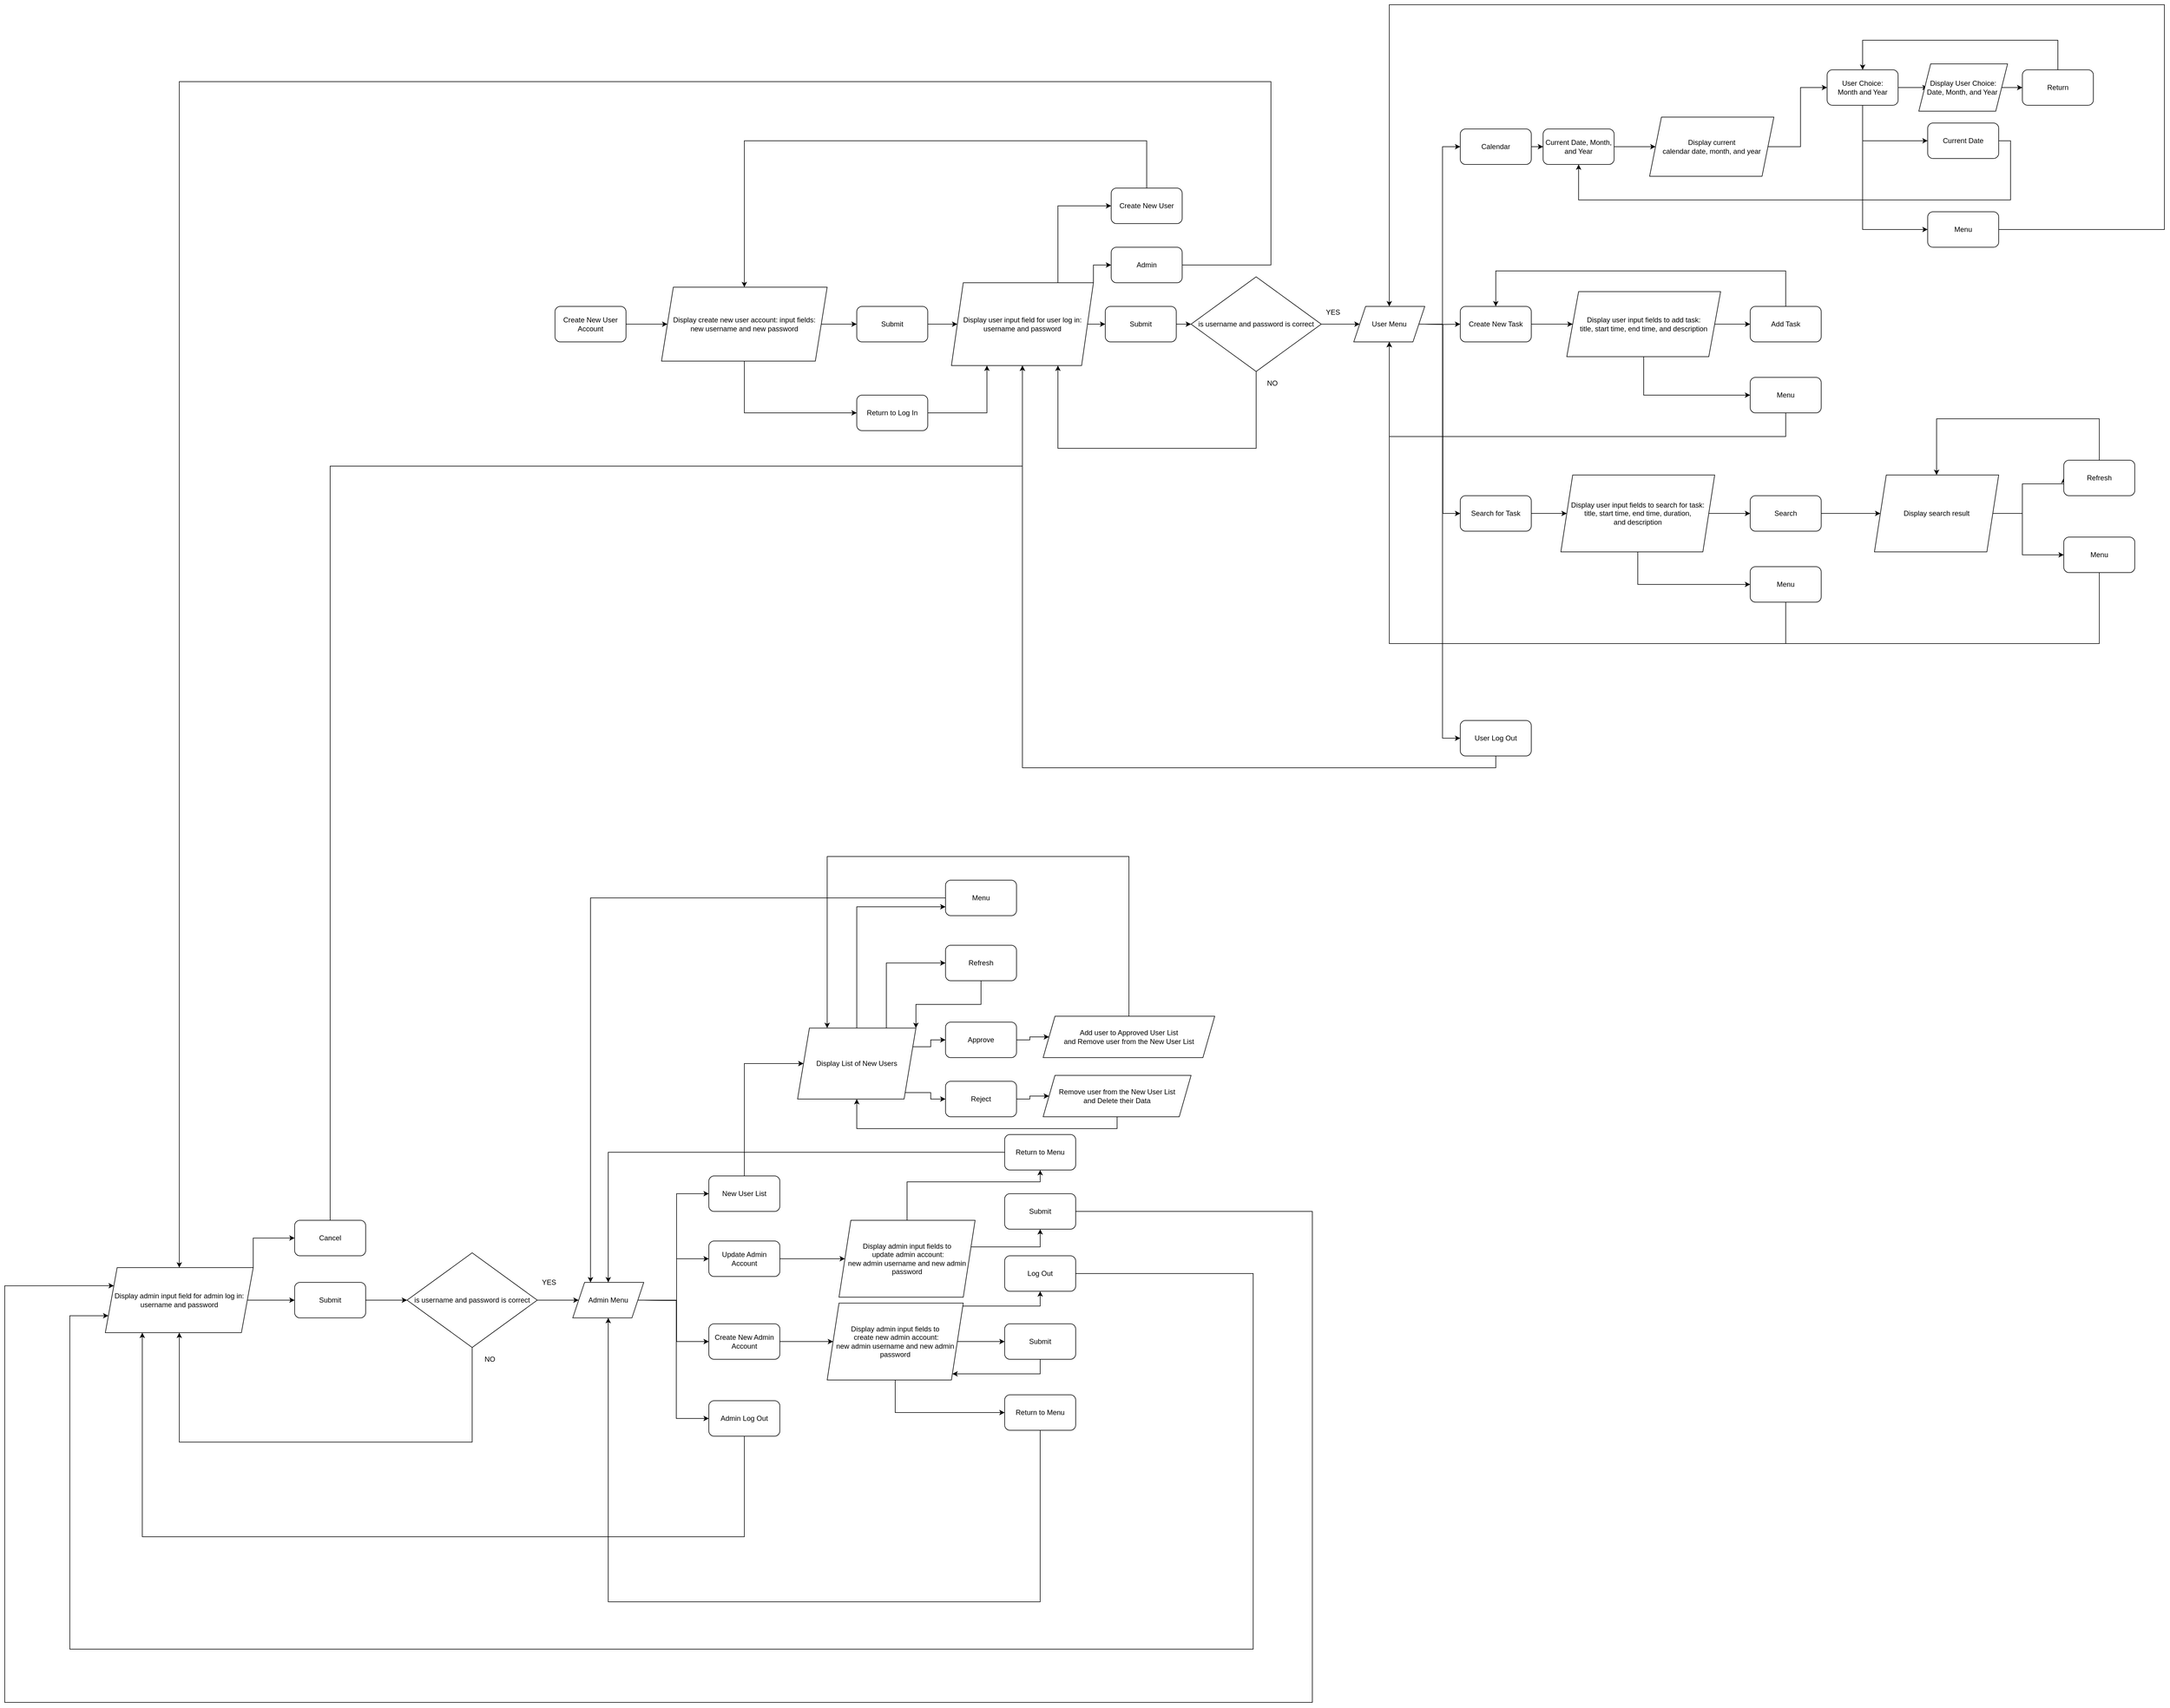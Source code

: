 <mxfile version="13.6.2" type="device"><diagram id="QsQGHVr_7G70lOO7QPI4" name="Page-1"><mxGraphModel dx="4388" dy="2568" grid="1" gridSize="10" guides="1" tooltips="1" connect="1" arrows="1" fold="1" page="1" pageScale="1" pageWidth="850" pageHeight="1100" background="none" math="0" shadow="0"><root><mxCell id="0"/><mxCell id="1" parent="0"/><mxCell id="wiICCPQjhNL4BqlgVZfj-79" style="edgeStyle=orthogonalEdgeStyle;rounded=0;orthogonalLoop=1;jettySize=auto;html=1;exitX=1;exitY=0.5;exitDx=0;exitDy=0;entryX=0;entryY=0.5;entryDx=0;entryDy=0;" parent="1" source="wiICCPQjhNL4BqlgVZfj-1" target="wiICCPQjhNL4BqlgVZfj-78" edge="1"><mxGeometry relative="1" as="geometry"/></mxCell><mxCell id="wiICCPQjhNL4BqlgVZfj-1" value="Create New User Account" style="rounded=1;whiteSpace=wrap;html=1;" parent="1" vertex="1"><mxGeometry x="1220" y="1320" width="120" height="60" as="geometry"/></mxCell><mxCell id="wiICCPQjhNL4BqlgVZfj-155" style="edgeStyle=orthogonalEdgeStyle;rounded=0;orthogonalLoop=1;jettySize=auto;html=1;exitX=0.5;exitY=0;exitDx=0;exitDy=0;entryX=0;entryY=0.5;entryDx=0;entryDy=0;" parent="1" source="wiICCPQjhNL4BqlgVZfj-4" target="wiICCPQjhNL4BqlgVZfj-154" edge="1"><mxGeometry relative="1" as="geometry"><Array as="points"><mxPoint x="1540" y="2600"/></Array></mxGeometry></mxCell><mxCell id="wiICCPQjhNL4BqlgVZfj-4" value="New User List" style="rounded=1;whiteSpace=wrap;html=1;" parent="1" vertex="1"><mxGeometry x="1480" y="2790" width="120" height="60" as="geometry"/></mxCell><mxCell id="wiICCPQjhNL4BqlgVZfj-26" style="edgeStyle=orthogonalEdgeStyle;rounded=0;orthogonalLoop=1;jettySize=auto;html=1;exitX=1;exitY=0.5;exitDx=0;exitDy=0;entryX=0;entryY=0.5;entryDx=0;entryDy=0;" parent="1" target="wiICCPQjhNL4BqlgVZfj-11" edge="1"><mxGeometry relative="1" as="geometry"><Array as="points"><mxPoint x="2720" y="1350"/><mxPoint x="2720" y="1050"/></Array><mxPoint x="2690" y="1350" as="sourcePoint"/></mxGeometry></mxCell><mxCell id="wiICCPQjhNL4BqlgVZfj-52" style="edgeStyle=orthogonalEdgeStyle;rounded=0;orthogonalLoop=1;jettySize=auto;html=1;exitX=1;exitY=0.5;exitDx=0;exitDy=0;entryX=0;entryY=0.5;entryDx=0;entryDy=0;" parent="1" target="wiICCPQjhNL4BqlgVZfj-12" edge="1"><mxGeometry relative="1" as="geometry"><mxPoint x="2690" y="1350" as="sourcePoint"/></mxGeometry></mxCell><mxCell id="wiICCPQjhNL4BqlgVZfj-53" style="edgeStyle=orthogonalEdgeStyle;rounded=0;orthogonalLoop=1;jettySize=auto;html=1;exitX=1;exitY=0.5;exitDx=0;exitDy=0;entryX=0;entryY=0.5;entryDx=0;entryDy=0;" parent="1" target="wiICCPQjhNL4BqlgVZfj-14" edge="1"><mxGeometry relative="1" as="geometry"><mxPoint x="2690" y="1350" as="sourcePoint"/></mxGeometry></mxCell><mxCell id="wiICCPQjhNL4BqlgVZfj-54" style="edgeStyle=orthogonalEdgeStyle;rounded=0;orthogonalLoop=1;jettySize=auto;html=1;exitX=1;exitY=0.5;exitDx=0;exitDy=0;entryX=0;entryY=0.5;entryDx=0;entryDy=0;" parent="1" source="XdbYCdes_MSzuVhUVRw3-1" target="wiICCPQjhNL4BqlgVZfj-15" edge="1"><mxGeometry relative="1" as="geometry"><mxPoint x="2690" y="1350" as="sourcePoint"/></mxGeometry></mxCell><mxCell id="wiICCPQjhNL4BqlgVZfj-32" value="" style="edgeStyle=orthogonalEdgeStyle;rounded=0;orthogonalLoop=1;jettySize=auto;html=1;" parent="1" source="wiICCPQjhNL4BqlgVZfj-11" target="wiICCPQjhNL4BqlgVZfj-24" edge="1"><mxGeometry relative="1" as="geometry"/></mxCell><mxCell id="wiICCPQjhNL4BqlgVZfj-11" value="Calendar" style="rounded=1;whiteSpace=wrap;html=1;" parent="1" vertex="1"><mxGeometry x="2750" y="1020" width="120" height="60" as="geometry"/></mxCell><mxCell id="wiICCPQjhNL4BqlgVZfj-56" style="edgeStyle=orthogonalEdgeStyle;rounded=0;orthogonalLoop=1;jettySize=auto;html=1;exitX=1;exitY=0.5;exitDx=0;exitDy=0;entryX=0;entryY=0.5;entryDx=0;entryDy=0;" parent="1" source="wiICCPQjhNL4BqlgVZfj-12" target="wiICCPQjhNL4BqlgVZfj-55" edge="1"><mxGeometry relative="1" as="geometry"/></mxCell><mxCell id="wiICCPQjhNL4BqlgVZfj-12" value="Create New Task" style="rounded=1;whiteSpace=wrap;html=1;" parent="1" vertex="1"><mxGeometry x="2750" y="1320" width="120" height="60" as="geometry"/></mxCell><mxCell id="wiICCPQjhNL4BqlgVZfj-64" value="" style="edgeStyle=orthogonalEdgeStyle;rounded=0;orthogonalLoop=1;jettySize=auto;html=1;" parent="1" source="wiICCPQjhNL4BqlgVZfj-14" target="wiICCPQjhNL4BqlgVZfj-63" edge="1"><mxGeometry relative="1" as="geometry"/></mxCell><mxCell id="wiICCPQjhNL4BqlgVZfj-14" value="Search for Task" style="rounded=1;whiteSpace=wrap;html=1;" parent="1" vertex="1"><mxGeometry x="2750" y="1640" width="120" height="60" as="geometry"/></mxCell><mxCell id="wiICCPQjhNL4BqlgVZfj-30" style="edgeStyle=orthogonalEdgeStyle;rounded=0;orthogonalLoop=1;jettySize=auto;html=1;exitX=0.5;exitY=1;exitDx=0;exitDy=0;entryX=0.5;entryY=1;entryDx=0;entryDy=0;" parent="1" source="wiICCPQjhNL4BqlgVZfj-15" target="wiICCPQjhNL4BqlgVZfj-80" edge="1"><mxGeometry relative="1" as="geometry"/></mxCell><mxCell id="wiICCPQjhNL4BqlgVZfj-15" value="User Log Out" style="rounded=1;whiteSpace=wrap;html=1;" parent="1" vertex="1"><mxGeometry x="2750" y="2020" width="120" height="60" as="geometry"/></mxCell><mxCell id="wiICCPQjhNL4BqlgVZfj-47" value="" style="edgeStyle=orthogonalEdgeStyle;rounded=0;orthogonalLoop=1;jettySize=auto;html=1;" parent="1" source="wiICCPQjhNL4BqlgVZfj-24" target="wiICCPQjhNL4BqlgVZfj-46" edge="1"><mxGeometry relative="1" as="geometry"/></mxCell><mxCell id="wiICCPQjhNL4BqlgVZfj-24" value="Current Date, Month, and Year" style="rounded=1;whiteSpace=wrap;html=1;" parent="1" vertex="1"><mxGeometry x="2890" y="1020" width="120" height="60" as="geometry"/></mxCell><mxCell id="wiICCPQjhNL4BqlgVZfj-34" value="" style="edgeStyle=orthogonalEdgeStyle;rounded=0;orthogonalLoop=1;jettySize=auto;html=1;" parent="1" source="wiICCPQjhNL4BqlgVZfj-31" edge="1"><mxGeometry relative="1" as="geometry"><mxPoint x="3540" y="949.95" as="targetPoint"/></mxGeometry></mxCell><mxCell id="wiICCPQjhNL4BqlgVZfj-36" style="edgeStyle=orthogonalEdgeStyle;rounded=0;orthogonalLoop=1;jettySize=auto;html=1;exitX=0.5;exitY=1;exitDx=0;exitDy=0;entryX=0;entryY=0.5;entryDx=0;entryDy=0;" parent="1" source="wiICCPQjhNL4BqlgVZfj-31" target="wiICCPQjhNL4BqlgVZfj-35" edge="1"><mxGeometry relative="1" as="geometry"/></mxCell><mxCell id="wiICCPQjhNL4BqlgVZfj-39" style="edgeStyle=orthogonalEdgeStyle;rounded=0;orthogonalLoop=1;jettySize=auto;html=1;exitX=0.5;exitY=1;exitDx=0;exitDy=0;entryX=0;entryY=0.5;entryDx=0;entryDy=0;" parent="1" source="wiICCPQjhNL4BqlgVZfj-31" target="wiICCPQjhNL4BqlgVZfj-37" edge="1"><mxGeometry relative="1" as="geometry"/></mxCell><mxCell id="wiICCPQjhNL4BqlgVZfj-31" value="User Choice:&lt;br&gt;Month and Year" style="rounded=1;whiteSpace=wrap;html=1;" parent="1" vertex="1"><mxGeometry x="3370" y="919.95" width="120" height="60" as="geometry"/></mxCell><mxCell id="wiICCPQjhNL4BqlgVZfj-45" style="edgeStyle=orthogonalEdgeStyle;rounded=0;orthogonalLoop=1;jettySize=auto;html=1;exitX=1;exitY=0.5;exitDx=0;exitDy=0;entryX=0.5;entryY=1;entryDx=0;entryDy=0;" parent="1" source="wiICCPQjhNL4BqlgVZfj-35" target="wiICCPQjhNL4BqlgVZfj-24" edge="1"><mxGeometry relative="1" as="geometry"><mxPoint x="3660" y="1140" as="targetPoint"/><Array as="points"><mxPoint x="3680" y="1040"/><mxPoint x="3680" y="1140"/><mxPoint x="2950" y="1140"/></Array></mxGeometry></mxCell><mxCell id="wiICCPQjhNL4BqlgVZfj-35" value="Current Date" style="rounded=1;whiteSpace=wrap;html=1;" parent="1" vertex="1"><mxGeometry x="3540" y="1009.95" width="120" height="60" as="geometry"/></mxCell><mxCell id="wiICCPQjhNL4BqlgVZfj-38" style="edgeStyle=orthogonalEdgeStyle;rounded=0;orthogonalLoop=1;jettySize=auto;html=1;exitX=1;exitY=0.5;exitDx=0;exitDy=0;entryX=0.5;entryY=0;entryDx=0;entryDy=0;" parent="1" source="wiICCPQjhNL4BqlgVZfj-37" edge="1"><mxGeometry relative="1" as="geometry"><mxPoint x="2630" y="1320" as="targetPoint"/><Array as="points"><mxPoint x="3940" y="1190"/><mxPoint x="3940" y="810"/><mxPoint x="2630" y="810"/></Array></mxGeometry></mxCell><mxCell id="wiICCPQjhNL4BqlgVZfj-37" value="Menu" style="rounded=1;whiteSpace=wrap;html=1;" parent="1" vertex="1"><mxGeometry x="3540" y="1159.95" width="120" height="60" as="geometry"/></mxCell><mxCell id="wiICCPQjhNL4BqlgVZfj-43" style="edgeStyle=orthogonalEdgeStyle;rounded=0;orthogonalLoop=1;jettySize=auto;html=1;exitX=0.5;exitY=0;exitDx=0;exitDy=0;entryX=0.5;entryY=0;entryDx=0;entryDy=0;" parent="1" source="wiICCPQjhNL4BqlgVZfj-41" target="wiICCPQjhNL4BqlgVZfj-31" edge="1"><mxGeometry relative="1" as="geometry"><Array as="points"><mxPoint x="3760" y="869.95"/><mxPoint x="3430" y="869.95"/></Array></mxGeometry></mxCell><mxCell id="wiICCPQjhNL4BqlgVZfj-41" value="Return" style="rounded=1;whiteSpace=wrap;html=1;" parent="1" vertex="1"><mxGeometry x="3700" y="919.95" width="120" height="60" as="geometry"/></mxCell><mxCell id="wiICCPQjhNL4BqlgVZfj-48" style="edgeStyle=orthogonalEdgeStyle;rounded=0;orthogonalLoop=1;jettySize=auto;html=1;exitX=1;exitY=0.5;exitDx=0;exitDy=0;entryX=0;entryY=0.5;entryDx=0;entryDy=0;" parent="1" source="wiICCPQjhNL4BqlgVZfj-46" target="wiICCPQjhNL4BqlgVZfj-31" edge="1"><mxGeometry relative="1" as="geometry"/></mxCell><mxCell id="wiICCPQjhNL4BqlgVZfj-46" value="Display current &lt;br&gt;calendar date, month, and year" style="shape=parallelogram;perimeter=parallelogramPerimeter;whiteSpace=wrap;html=1;fixedSize=1;" parent="1" vertex="1"><mxGeometry x="3070" y="1000" width="210" height="100" as="geometry"/></mxCell><mxCell id="wiICCPQjhNL4BqlgVZfj-51" value="" style="edgeStyle=orthogonalEdgeStyle;rounded=0;orthogonalLoop=1;jettySize=auto;html=1;" parent="1" source="wiICCPQjhNL4BqlgVZfj-49" target="wiICCPQjhNL4BqlgVZfj-41" edge="1"><mxGeometry relative="1" as="geometry"/></mxCell><mxCell id="wiICCPQjhNL4BqlgVZfj-49" value="&lt;span&gt;Display User Choice:&lt;/span&gt;&lt;br&gt;&lt;span&gt;Date, Month, and Year&amp;nbsp;&lt;/span&gt;" style="shape=parallelogram;perimeter=parallelogramPerimeter;whiteSpace=wrap;html=1;fixedSize=1;" parent="1" vertex="1"><mxGeometry x="3525" y="909.95" width="150" height="80" as="geometry"/></mxCell><mxCell id="wiICCPQjhNL4BqlgVZfj-58" style="edgeStyle=orthogonalEdgeStyle;rounded=0;orthogonalLoop=1;jettySize=auto;html=1;exitX=1;exitY=0.5;exitDx=0;exitDy=0;entryX=0;entryY=0.5;entryDx=0;entryDy=0;" parent="1" source="wiICCPQjhNL4BqlgVZfj-55" target="wiICCPQjhNL4BqlgVZfj-57" edge="1"><mxGeometry relative="1" as="geometry"/></mxCell><mxCell id="wiICCPQjhNL4BqlgVZfj-60" style="edgeStyle=orthogonalEdgeStyle;rounded=0;orthogonalLoop=1;jettySize=auto;html=1;exitX=0.5;exitY=1;exitDx=0;exitDy=0;entryX=0;entryY=0.5;entryDx=0;entryDy=0;" parent="1" source="wiICCPQjhNL4BqlgVZfj-55" target="wiICCPQjhNL4BqlgVZfj-59" edge="1"><mxGeometry relative="1" as="geometry"/></mxCell><mxCell id="wiICCPQjhNL4BqlgVZfj-55" value="Display user input fields to add task:&lt;br&gt;title, start time, end time, and description" style="shape=parallelogram;perimeter=parallelogramPerimeter;whiteSpace=wrap;html=1;fixedSize=1;" parent="1" vertex="1"><mxGeometry x="2930" y="1295" width="260" height="110" as="geometry"/></mxCell><mxCell id="wiICCPQjhNL4BqlgVZfj-61" style="edgeStyle=orthogonalEdgeStyle;rounded=0;orthogonalLoop=1;jettySize=auto;html=1;exitX=0.5;exitY=0;exitDx=0;exitDy=0;entryX=0.5;entryY=0;entryDx=0;entryDy=0;" parent="1" source="wiICCPQjhNL4BqlgVZfj-57" target="wiICCPQjhNL4BqlgVZfj-12" edge="1"><mxGeometry relative="1" as="geometry"><mxPoint x="3290" y="1300" as="sourcePoint"/><mxPoint x="2800" y="1300" as="targetPoint"/><Array as="points"><mxPoint x="3300" y="1260"/><mxPoint x="2810" y="1260"/></Array></mxGeometry></mxCell><mxCell id="wiICCPQjhNL4BqlgVZfj-57" value="Add Task" style="rounded=1;whiteSpace=wrap;html=1;" parent="1" vertex="1"><mxGeometry x="3240" y="1320" width="120" height="60" as="geometry"/></mxCell><mxCell id="wiICCPQjhNL4BqlgVZfj-62" style="edgeStyle=orthogonalEdgeStyle;rounded=0;orthogonalLoop=1;jettySize=auto;html=1;exitX=0.5;exitY=1;exitDx=0;exitDy=0;entryX=0.5;entryY=1;entryDx=0;entryDy=0;" parent="1" source="wiICCPQjhNL4BqlgVZfj-59" edge="1"><mxGeometry relative="1" as="geometry"><Array as="points"><mxPoint x="3300" y="1540"/><mxPoint x="2630" y="1540"/></Array><mxPoint x="2630" y="1380" as="targetPoint"/></mxGeometry></mxCell><mxCell id="wiICCPQjhNL4BqlgVZfj-59" value="Menu" style="rounded=1;whiteSpace=wrap;html=1;" parent="1" vertex="1"><mxGeometry x="3240" y="1440" width="120" height="60" as="geometry"/></mxCell><mxCell id="wiICCPQjhNL4BqlgVZfj-66" value="" style="edgeStyle=orthogonalEdgeStyle;rounded=0;orthogonalLoop=1;jettySize=auto;html=1;" parent="1" source="wiICCPQjhNL4BqlgVZfj-63" target="wiICCPQjhNL4BqlgVZfj-65" edge="1"><mxGeometry relative="1" as="geometry"/></mxCell><mxCell id="wiICCPQjhNL4BqlgVZfj-68" style="edgeStyle=orthogonalEdgeStyle;rounded=0;orthogonalLoop=1;jettySize=auto;html=1;exitX=0.5;exitY=1;exitDx=0;exitDy=0;entryX=0;entryY=0.5;entryDx=0;entryDy=0;" parent="1" source="wiICCPQjhNL4BqlgVZfj-63" target="wiICCPQjhNL4BqlgVZfj-67" edge="1"><mxGeometry relative="1" as="geometry"/></mxCell><mxCell id="wiICCPQjhNL4BqlgVZfj-63" value="Display user input fields to search for task:&lt;br&gt;title, start time, end time, duration, &lt;br&gt;and description" style="shape=parallelogram;perimeter=parallelogramPerimeter;whiteSpace=wrap;html=1;fixedSize=1;" parent="1" vertex="1"><mxGeometry x="2920" y="1605" width="260" height="130" as="geometry"/></mxCell><mxCell id="wiICCPQjhNL4BqlgVZfj-71" style="edgeStyle=orthogonalEdgeStyle;rounded=0;orthogonalLoop=1;jettySize=auto;html=1;exitX=1;exitY=0.5;exitDx=0;exitDy=0;entryX=0;entryY=0.5;entryDx=0;entryDy=0;" parent="1" source="wiICCPQjhNL4BqlgVZfj-65" target="wiICCPQjhNL4BqlgVZfj-70" edge="1"><mxGeometry relative="1" as="geometry"/></mxCell><mxCell id="wiICCPQjhNL4BqlgVZfj-65" value="Search" style="rounded=1;whiteSpace=wrap;html=1;" parent="1" vertex="1"><mxGeometry x="3240" y="1640" width="120" height="60" as="geometry"/></mxCell><mxCell id="wiICCPQjhNL4BqlgVZfj-69" style="edgeStyle=orthogonalEdgeStyle;rounded=0;orthogonalLoop=1;jettySize=auto;html=1;exitX=0.5;exitY=1;exitDx=0;exitDy=0;entryX=0.5;entryY=1;entryDx=0;entryDy=0;" parent="1" source="wiICCPQjhNL4BqlgVZfj-67" edge="1"><mxGeometry relative="1" as="geometry"><Array as="points"><mxPoint x="3300" y="1890"/><mxPoint x="2630" y="1890"/></Array><mxPoint x="2630" y="1380" as="targetPoint"/></mxGeometry></mxCell><mxCell id="wiICCPQjhNL4BqlgVZfj-67" value="Menu" style="rounded=1;whiteSpace=wrap;html=1;" parent="1" vertex="1"><mxGeometry x="3240" y="1760" width="120" height="60" as="geometry"/></mxCell><mxCell id="wiICCPQjhNL4BqlgVZfj-75" style="edgeStyle=orthogonalEdgeStyle;rounded=0;orthogonalLoop=1;jettySize=auto;html=1;exitX=1;exitY=0.5;exitDx=0;exitDy=0;entryX=0;entryY=0.5;entryDx=0;entryDy=0;" parent="1" source="wiICCPQjhNL4BqlgVZfj-70" target="wiICCPQjhNL4BqlgVZfj-72" edge="1"><mxGeometry relative="1" as="geometry"><Array as="points"><mxPoint x="3700" y="1670"/><mxPoint x="3700" y="1620"/><mxPoint x="3770" y="1620"/></Array></mxGeometry></mxCell><mxCell id="wiICCPQjhNL4BqlgVZfj-76" style="edgeStyle=orthogonalEdgeStyle;rounded=0;orthogonalLoop=1;jettySize=auto;html=1;exitX=1;exitY=0.5;exitDx=0;exitDy=0;entryX=0;entryY=0.5;entryDx=0;entryDy=0;" parent="1" source="wiICCPQjhNL4BqlgVZfj-70" target="wiICCPQjhNL4BqlgVZfj-73" edge="1"><mxGeometry relative="1" as="geometry"><Array as="points"><mxPoint x="3700" y="1670"/><mxPoint x="3700" y="1740"/></Array></mxGeometry></mxCell><mxCell id="wiICCPQjhNL4BqlgVZfj-70" value="Display search result" style="shape=parallelogram;perimeter=parallelogramPerimeter;whiteSpace=wrap;html=1;fixedSize=1;" parent="1" vertex="1"><mxGeometry x="3450" y="1605" width="210" height="130" as="geometry"/></mxCell><mxCell id="wiICCPQjhNL4BqlgVZfj-77" style="edgeStyle=orthogonalEdgeStyle;rounded=0;orthogonalLoop=1;jettySize=auto;html=1;exitX=0.5;exitY=0;exitDx=0;exitDy=0;entryX=0.5;entryY=0;entryDx=0;entryDy=0;" parent="1" source="wiICCPQjhNL4BqlgVZfj-72" target="wiICCPQjhNL4BqlgVZfj-70" edge="1"><mxGeometry relative="1" as="geometry"><Array as="points"><mxPoint x="3830" y="1510"/><mxPoint x="3555" y="1510"/></Array></mxGeometry></mxCell><mxCell id="wiICCPQjhNL4BqlgVZfj-72" value="Refresh" style="rounded=1;whiteSpace=wrap;html=1;" parent="1" vertex="1"><mxGeometry x="3770" y="1580" width="120" height="60" as="geometry"/></mxCell><mxCell id="wiICCPQjhNL4BqlgVZfj-74" style="edgeStyle=orthogonalEdgeStyle;rounded=0;orthogonalLoop=1;jettySize=auto;html=1;exitX=0.5;exitY=1;exitDx=0;exitDy=0;entryX=0.5;entryY=1;entryDx=0;entryDy=0;" parent="1" source="wiICCPQjhNL4BqlgVZfj-73" edge="1"><mxGeometry relative="1" as="geometry"><Array as="points"><mxPoint x="3830" y="1890"/><mxPoint x="2630" y="1890"/></Array><mxPoint x="2630" y="1380" as="targetPoint"/></mxGeometry></mxCell><mxCell id="wiICCPQjhNL4BqlgVZfj-73" value="Menu" style="rounded=1;whiteSpace=wrap;html=1;" parent="1" vertex="1"><mxGeometry x="3770" y="1710" width="120" height="60" as="geometry"/></mxCell><mxCell id="wiICCPQjhNL4BqlgVZfj-96" style="edgeStyle=orthogonalEdgeStyle;rounded=0;orthogonalLoop=1;jettySize=auto;html=1;exitX=1;exitY=0.5;exitDx=0;exitDy=0;entryX=0;entryY=0.5;entryDx=0;entryDy=0;" parent="1" source="wiICCPQjhNL4BqlgVZfj-78" target="wiICCPQjhNL4BqlgVZfj-95" edge="1"><mxGeometry relative="1" as="geometry"/></mxCell><mxCell id="wiICCPQjhNL4BqlgVZfj-98" style="edgeStyle=orthogonalEdgeStyle;rounded=0;orthogonalLoop=1;jettySize=auto;html=1;exitX=0.5;exitY=1;exitDx=0;exitDy=0;entryX=0;entryY=0.5;entryDx=0;entryDy=0;" parent="1" source="wiICCPQjhNL4BqlgVZfj-78" target="wiICCPQjhNL4BqlgVZfj-94" edge="1"><mxGeometry relative="1" as="geometry"/></mxCell><mxCell id="wiICCPQjhNL4BqlgVZfj-78" value="Display create new user account: input fields:&lt;br&gt;new username and new password" style="shape=parallelogram;perimeter=parallelogramPerimeter;whiteSpace=wrap;html=1;fixedSize=1;" parent="1" vertex="1"><mxGeometry x="1400" y="1287.5" width="280" height="125" as="geometry"/></mxCell><mxCell id="wiICCPQjhNL4BqlgVZfj-85" style="edgeStyle=orthogonalEdgeStyle;rounded=0;orthogonalLoop=1;jettySize=auto;html=1;exitX=1;exitY=0.5;exitDx=0;exitDy=0;entryX=0;entryY=0.5;entryDx=0;entryDy=0;" parent="1" source="wiICCPQjhNL4BqlgVZfj-80" target="wiICCPQjhNL4BqlgVZfj-83" edge="1"><mxGeometry relative="1" as="geometry"/></mxCell><mxCell id="wiICCPQjhNL4BqlgVZfj-111" style="edgeStyle=orthogonalEdgeStyle;rounded=0;orthogonalLoop=1;jettySize=auto;html=1;exitX=0.75;exitY=0;exitDx=0;exitDy=0;entryX=0;entryY=0.5;entryDx=0;entryDy=0;" parent="1" source="wiICCPQjhNL4BqlgVZfj-80" target="wiICCPQjhNL4BqlgVZfj-108" edge="1"><mxGeometry relative="1" as="geometry"/></mxCell><mxCell id="wiICCPQjhNL4BqlgVZfj-116" style="edgeStyle=orthogonalEdgeStyle;rounded=0;orthogonalLoop=1;jettySize=auto;html=1;exitX=1;exitY=0;exitDx=0;exitDy=0;entryX=0;entryY=0.5;entryDx=0;entryDy=0;" parent="1" source="wiICCPQjhNL4BqlgVZfj-80" target="wiICCPQjhNL4BqlgVZfj-112" edge="1"><mxGeometry relative="1" as="geometry"/></mxCell><mxCell id="wiICCPQjhNL4BqlgVZfj-80" value="Display user input field for user log in:&lt;br&gt;username and password" style="shape=parallelogram;perimeter=parallelogramPerimeter;whiteSpace=wrap;html=1;fixedSize=1;" parent="1" vertex="1"><mxGeometry x="1890" y="1280" width="240" height="140" as="geometry"/></mxCell><mxCell id="wiICCPQjhNL4BqlgVZfj-86" style="edgeStyle=orthogonalEdgeStyle;rounded=0;orthogonalLoop=1;jettySize=auto;html=1;exitX=1;exitY=0.5;exitDx=0;exitDy=0;entryX=0;entryY=0.5;entryDx=0;entryDy=0;" parent="1" source="wiICCPQjhNL4BqlgVZfj-83" target="wiICCPQjhNL4BqlgVZfj-84" edge="1"><mxGeometry relative="1" as="geometry"/></mxCell><mxCell id="wiICCPQjhNL4BqlgVZfj-83" value="Submit" style="rounded=1;whiteSpace=wrap;html=1;" parent="1" vertex="1"><mxGeometry x="2150" y="1320" width="120" height="60" as="geometry"/></mxCell><mxCell id="wiICCPQjhNL4BqlgVZfj-87" style="edgeStyle=orthogonalEdgeStyle;rounded=0;orthogonalLoop=1;jettySize=auto;html=1;exitX=1;exitY=0.5;exitDx=0;exitDy=0;entryX=0;entryY=0.5;entryDx=0;entryDy=0;" parent="1" source="wiICCPQjhNL4BqlgVZfj-84" target="XdbYCdes_MSzuVhUVRw3-1" edge="1"><mxGeometry relative="1" as="geometry"><mxPoint x="2570" y="1350" as="targetPoint"/></mxGeometry></mxCell><mxCell id="wiICCPQjhNL4BqlgVZfj-89" style="edgeStyle=orthogonalEdgeStyle;rounded=0;orthogonalLoop=1;jettySize=auto;html=1;exitX=0.5;exitY=1;exitDx=0;exitDy=0;entryX=0.75;entryY=1;entryDx=0;entryDy=0;" parent="1" source="wiICCPQjhNL4BqlgVZfj-84" target="wiICCPQjhNL4BqlgVZfj-80" edge="1"><mxGeometry relative="1" as="geometry"><Array as="points"><mxPoint x="2405" y="1560"/><mxPoint x="2070" y="1560"/></Array></mxGeometry></mxCell><mxCell id="wiICCPQjhNL4BqlgVZfj-84" value="is username and password is correct" style="rhombus;whiteSpace=wrap;html=1;" parent="1" vertex="1"><mxGeometry x="2295" y="1270" width="220" height="160" as="geometry"/></mxCell><mxCell id="wiICCPQjhNL4BqlgVZfj-88" value="YES" style="text;html=1;strokeColor=none;fillColor=none;align=center;verticalAlign=middle;whiteSpace=wrap;rounded=0;" parent="1" vertex="1"><mxGeometry x="2515" y="1320" width="40" height="20" as="geometry"/></mxCell><mxCell id="wiICCPQjhNL4BqlgVZfj-92" value="NO" style="text;html=1;strokeColor=none;fillColor=none;align=center;verticalAlign=middle;whiteSpace=wrap;rounded=0;" parent="1" vertex="1"><mxGeometry x="2400" y="1430" width="65" height="40" as="geometry"/></mxCell><mxCell id="wiICCPQjhNL4BqlgVZfj-99" style="edgeStyle=orthogonalEdgeStyle;rounded=0;orthogonalLoop=1;jettySize=auto;html=1;exitX=1;exitY=0.5;exitDx=0;exitDy=0;entryX=0.25;entryY=1;entryDx=0;entryDy=0;" parent="1" source="wiICCPQjhNL4BqlgVZfj-94" target="wiICCPQjhNL4BqlgVZfj-80" edge="1"><mxGeometry relative="1" as="geometry"/></mxCell><mxCell id="wiICCPQjhNL4BqlgVZfj-94" value="Return to Log In" style="rounded=1;whiteSpace=wrap;html=1;" parent="1" vertex="1"><mxGeometry x="1730" y="1470" width="120" height="60" as="geometry"/></mxCell><mxCell id="wiICCPQjhNL4BqlgVZfj-97" style="edgeStyle=orthogonalEdgeStyle;rounded=0;orthogonalLoop=1;jettySize=auto;html=1;exitX=1;exitY=0.5;exitDx=0;exitDy=0;entryX=0;entryY=0.5;entryDx=0;entryDy=0;" parent="1" source="wiICCPQjhNL4BqlgVZfj-95" target="wiICCPQjhNL4BqlgVZfj-80" edge="1"><mxGeometry relative="1" as="geometry"/></mxCell><mxCell id="wiICCPQjhNL4BqlgVZfj-95" value="Submit" style="rounded=1;whiteSpace=wrap;html=1;" parent="1" vertex="1"><mxGeometry x="1730" y="1320" width="120" height="60" as="geometry"/></mxCell><mxCell id="wiICCPQjhNL4BqlgVZfj-104" style="edgeStyle=orthogonalEdgeStyle;rounded=0;orthogonalLoop=1;jettySize=auto;html=1;exitX=1;exitY=0.5;exitDx=0;exitDy=0;entryX=0;entryY=0.5;entryDx=0;entryDy=0;" parent="1" target="wiICCPQjhNL4BqlgVZfj-4" edge="1"><mxGeometry relative="1" as="geometry"><mxPoint x="1370" y="3000" as="sourcePoint"/></mxGeometry></mxCell><mxCell id="wiICCPQjhNL4BqlgVZfj-105" style="edgeStyle=orthogonalEdgeStyle;rounded=0;orthogonalLoop=1;jettySize=auto;html=1;exitX=1;exitY=0.5;exitDx=0;exitDy=0;entryX=0;entryY=0.5;entryDx=0;entryDy=0;" parent="1" target="wiICCPQjhNL4BqlgVZfj-103" edge="1"><mxGeometry relative="1" as="geometry"><mxPoint x="1370" y="3000" as="sourcePoint"/></mxGeometry></mxCell><mxCell id="wiICCPQjhNL4BqlgVZfj-106" style="edgeStyle=orthogonalEdgeStyle;rounded=0;orthogonalLoop=1;jettySize=auto;html=1;exitX=1;exitY=0.5;exitDx=0;exitDy=0;entryX=0;entryY=0.5;entryDx=0;entryDy=0;" parent="1" target="wiICCPQjhNL4BqlgVZfj-102" edge="1"><mxGeometry relative="1" as="geometry"><mxPoint x="1370" y="3000" as="sourcePoint"/></mxGeometry></mxCell><mxCell id="wiICCPQjhNL4BqlgVZfj-107" style="edgeStyle=orthogonalEdgeStyle;rounded=0;orthogonalLoop=1;jettySize=auto;html=1;exitX=1;exitY=0.5;exitDx=0;exitDy=0;entryX=0;entryY=0.5;entryDx=0;entryDy=0;" parent="1" source="XdbYCdes_MSzuVhUVRw3-2" target="wiICCPQjhNL4BqlgVZfj-101" edge="1"><mxGeometry relative="1" as="geometry"><mxPoint x="1370" y="3000" as="sourcePoint"/></mxGeometry></mxCell><mxCell id="wiICCPQjhNL4BqlgVZfj-135" style="edgeStyle=orthogonalEdgeStyle;rounded=0;orthogonalLoop=1;jettySize=auto;html=1;exitX=0.5;exitY=1;exitDx=0;exitDy=0;entryX=0.25;entryY=1;entryDx=0;entryDy=0;" parent="1" source="wiICCPQjhNL4BqlgVZfj-101" target="wiICCPQjhNL4BqlgVZfj-122" edge="1"><mxGeometry relative="1" as="geometry"><Array as="points"><mxPoint x="1540" y="3400"/><mxPoint x="523" y="3400"/></Array></mxGeometry></mxCell><mxCell id="wiICCPQjhNL4BqlgVZfj-101" value="Admin Log Out" style="rounded=1;whiteSpace=wrap;html=1;" parent="1" vertex="1"><mxGeometry x="1480" y="3170" width="120" height="60" as="geometry"/></mxCell><mxCell id="wiICCPQjhNL4BqlgVZfj-121" value="" style="edgeStyle=orthogonalEdgeStyle;rounded=0;orthogonalLoop=1;jettySize=auto;html=1;" parent="1" source="wiICCPQjhNL4BqlgVZfj-102" target="wiICCPQjhNL4BqlgVZfj-120" edge="1"><mxGeometry relative="1" as="geometry"/></mxCell><mxCell id="wiICCPQjhNL4BqlgVZfj-102" value="Create New Admin Account" style="rounded=1;whiteSpace=wrap;html=1;" parent="1" vertex="1"><mxGeometry x="1480" y="3040" width="120" height="60" as="geometry"/></mxCell><mxCell id="wiICCPQjhNL4BqlgVZfj-119" value="" style="edgeStyle=orthogonalEdgeStyle;rounded=0;orthogonalLoop=1;jettySize=auto;html=1;" parent="1" source="wiICCPQjhNL4BqlgVZfj-103" target="wiICCPQjhNL4BqlgVZfj-118" edge="1"><mxGeometry relative="1" as="geometry"/></mxCell><mxCell id="wiICCPQjhNL4BqlgVZfj-103" value="Update Admin Account" style="rounded=1;whiteSpace=wrap;html=1;" parent="1" vertex="1"><mxGeometry x="1480" y="2900" width="120" height="60" as="geometry"/></mxCell><mxCell id="wiICCPQjhNL4BqlgVZfj-109" style="edgeStyle=orthogonalEdgeStyle;rounded=0;orthogonalLoop=1;jettySize=auto;html=1;exitX=0.5;exitY=0;exitDx=0;exitDy=0;entryX=0.5;entryY=0;entryDx=0;entryDy=0;" parent="1" source="wiICCPQjhNL4BqlgVZfj-108" target="wiICCPQjhNL4BqlgVZfj-78" edge="1"><mxGeometry relative="1" as="geometry"><Array as="points"><mxPoint x="2220" y="1040"/><mxPoint x="1540" y="1040"/></Array></mxGeometry></mxCell><mxCell id="wiICCPQjhNL4BqlgVZfj-108" value="Create New User" style="rounded=1;whiteSpace=wrap;html=1;" parent="1" vertex="1"><mxGeometry x="2160" y="1120" width="120" height="60" as="geometry"/></mxCell><mxCell id="wiICCPQjhNL4BqlgVZfj-132" style="edgeStyle=orthogonalEdgeStyle;rounded=0;orthogonalLoop=1;jettySize=auto;html=1;exitX=1;exitY=0.5;exitDx=0;exitDy=0;entryX=0.5;entryY=0;entryDx=0;entryDy=0;" parent="1" source="wiICCPQjhNL4BqlgVZfj-112" target="wiICCPQjhNL4BqlgVZfj-122" edge="1"><mxGeometry relative="1" as="geometry"><mxPoint x="910" y="660" as="targetPoint"/><Array as="points"><mxPoint x="2430" y="1250"/><mxPoint x="2430" y="940"/><mxPoint x="585" y="940"/></Array></mxGeometry></mxCell><mxCell id="wiICCPQjhNL4BqlgVZfj-112" value="Admin" style="rounded=1;whiteSpace=wrap;html=1;" parent="1" vertex="1"><mxGeometry x="2160" y="1220" width="120" height="60" as="geometry"/></mxCell><mxCell id="wiICCPQjhNL4BqlgVZfj-151" style="edgeStyle=orthogonalEdgeStyle;rounded=0;orthogonalLoop=1;jettySize=auto;html=1;exitX=1;exitY=0.5;exitDx=0;exitDy=0;entryX=0.5;entryY=1;entryDx=0;entryDy=0;" parent="1" source="wiICCPQjhNL4BqlgVZfj-118" target="wiICCPQjhNL4BqlgVZfj-147" edge="1"><mxGeometry relative="1" as="geometry"><Array as="points"><mxPoint x="1920" y="2910"/><mxPoint x="2040" y="2910"/></Array></mxGeometry></mxCell><mxCell id="wiICCPQjhNL4BqlgVZfj-152" style="edgeStyle=orthogonalEdgeStyle;rounded=0;orthogonalLoop=1;jettySize=auto;html=1;exitX=0.5;exitY=0;exitDx=0;exitDy=0;" parent="1" source="wiICCPQjhNL4BqlgVZfj-118" target="wiICCPQjhNL4BqlgVZfj-148" edge="1"><mxGeometry relative="1" as="geometry"><Array as="points"><mxPoint x="1815" y="2800"/><mxPoint x="2040" y="2800"/></Array></mxGeometry></mxCell><mxCell id="wiICCPQjhNL4BqlgVZfj-118" value="Display admin input fields to&lt;br&gt;&amp;nbsp;update admin account:&lt;br&gt;new admin username and new admin password" style="shape=parallelogram;perimeter=parallelogramPerimeter;whiteSpace=wrap;html=1;fixedSize=1;" parent="1" vertex="1"><mxGeometry x="1700" y="2865" width="230" height="130" as="geometry"/></mxCell><mxCell id="wiICCPQjhNL4BqlgVZfj-139" style="edgeStyle=orthogonalEdgeStyle;rounded=0;orthogonalLoop=1;jettySize=auto;html=1;exitX=1;exitY=0.5;exitDx=0;exitDy=0;entryX=0;entryY=0.5;entryDx=0;entryDy=0;" parent="1" source="wiICCPQjhNL4BqlgVZfj-120" target="wiICCPQjhNL4BqlgVZfj-136" edge="1"><mxGeometry relative="1" as="geometry"/></mxCell><mxCell id="wiICCPQjhNL4BqlgVZfj-140" style="edgeStyle=orthogonalEdgeStyle;rounded=0;orthogonalLoop=1;jettySize=auto;html=1;exitX=0.5;exitY=1;exitDx=0;exitDy=0;entryX=0;entryY=0.5;entryDx=0;entryDy=0;" parent="1" source="wiICCPQjhNL4BqlgVZfj-120" target="wiICCPQjhNL4BqlgVZfj-137" edge="1"><mxGeometry relative="1" as="geometry"><Array as="points"><mxPoint x="1795" y="3190"/></Array></mxGeometry></mxCell><mxCell id="wiICCPQjhNL4BqlgVZfj-144" style="edgeStyle=orthogonalEdgeStyle;rounded=0;orthogonalLoop=1;jettySize=auto;html=1;exitX=1;exitY=0.25;exitDx=0;exitDy=0;entryX=0.5;entryY=1;entryDx=0;entryDy=0;" parent="1" source="wiICCPQjhNL4BqlgVZfj-120" target="wiICCPQjhNL4BqlgVZfj-138" edge="1"><mxGeometry relative="1" as="geometry"><Array as="points"><mxPoint x="1905" y="3010"/><mxPoint x="2040" y="3010"/></Array></mxGeometry></mxCell><mxCell id="wiICCPQjhNL4BqlgVZfj-120" value="Display admin input fields to&lt;br&gt;&amp;nbsp;create new admin account:&lt;br&gt;new admin username and new admin password" style="shape=parallelogram;perimeter=parallelogramPerimeter;whiteSpace=wrap;html=1;fixedSize=1;" parent="1" vertex="1"><mxGeometry x="1680" y="3005" width="230" height="130" as="geometry"/></mxCell><mxCell id="wiICCPQjhNL4BqlgVZfj-130" value="" style="edgeStyle=orthogonalEdgeStyle;rounded=0;orthogonalLoop=1;jettySize=auto;html=1;" parent="1" source="wiICCPQjhNL4BqlgVZfj-122" target="wiICCPQjhNL4BqlgVZfj-123" edge="1"><mxGeometry relative="1" as="geometry"/></mxCell><mxCell id="wiICCPQjhNL4BqlgVZfj-133" style="edgeStyle=orthogonalEdgeStyle;rounded=0;orthogonalLoop=1;jettySize=auto;html=1;exitX=1;exitY=0;exitDx=0;exitDy=0;entryX=0;entryY=0.5;entryDx=0;entryDy=0;" parent="1" source="wiICCPQjhNL4BqlgVZfj-122" target="wiICCPQjhNL4BqlgVZfj-131" edge="1"><mxGeometry relative="1" as="geometry"/></mxCell><mxCell id="wiICCPQjhNL4BqlgVZfj-122" value="&lt;span&gt;Display admin input field for admin log in:&lt;/span&gt;&lt;br&gt;&lt;span&gt;username and password&lt;/span&gt;" style="shape=parallelogram;perimeter=parallelogramPerimeter;whiteSpace=wrap;html=1;fixedSize=1;" parent="1" vertex="1"><mxGeometry x="460" y="2945" width="250" height="110" as="geometry"/></mxCell><mxCell id="wiICCPQjhNL4BqlgVZfj-125" style="edgeStyle=orthogonalEdgeStyle;rounded=0;orthogonalLoop=1;jettySize=auto;html=1;exitX=1;exitY=0.5;exitDx=0;exitDy=0;entryX=0;entryY=0.5;entryDx=0;entryDy=0;" parent="1" source="wiICCPQjhNL4BqlgVZfj-123" target="wiICCPQjhNL4BqlgVZfj-124" edge="1"><mxGeometry relative="1" as="geometry"/></mxCell><mxCell id="wiICCPQjhNL4BqlgVZfj-123" value="Submit" style="rounded=1;whiteSpace=wrap;html=1;" parent="1" vertex="1"><mxGeometry x="780" y="2970" width="120" height="60" as="geometry"/></mxCell><mxCell id="wiICCPQjhNL4BqlgVZfj-126" value="" style="edgeStyle=orthogonalEdgeStyle;rounded=0;orthogonalLoop=1;jettySize=auto;html=1;entryX=0;entryY=0.5;entryDx=0;entryDy=0;" parent="1" source="wiICCPQjhNL4BqlgVZfj-124" target="XdbYCdes_MSzuVhUVRw3-2" edge="1"><mxGeometry relative="1" as="geometry"><mxPoint x="1250" y="3000" as="targetPoint"/></mxGeometry></mxCell><mxCell id="wiICCPQjhNL4BqlgVZfj-127" style="edgeStyle=orthogonalEdgeStyle;rounded=0;orthogonalLoop=1;jettySize=auto;html=1;exitX=0.5;exitY=1;exitDx=0;exitDy=0;entryX=0.5;entryY=1;entryDx=0;entryDy=0;" parent="1" source="wiICCPQjhNL4BqlgVZfj-124" target="wiICCPQjhNL4BqlgVZfj-122" edge="1"><mxGeometry relative="1" as="geometry"><Array as="points"><mxPoint x="1080" y="3240"/><mxPoint x="585" y="3240"/></Array></mxGeometry></mxCell><mxCell id="wiICCPQjhNL4BqlgVZfj-124" value="is username and password is correct" style="rhombus;whiteSpace=wrap;html=1;" parent="1" vertex="1"><mxGeometry x="970" y="2920" width="220" height="160" as="geometry"/></mxCell><mxCell id="wiICCPQjhNL4BqlgVZfj-128" value="YES" style="text;html=1;strokeColor=none;fillColor=none;align=center;verticalAlign=middle;whiteSpace=wrap;rounded=0;" parent="1" vertex="1"><mxGeometry x="1190" y="2960" width="40" height="20" as="geometry"/></mxCell><mxCell id="wiICCPQjhNL4BqlgVZfj-129" value="NO" style="text;html=1;strokeColor=none;fillColor=none;align=center;verticalAlign=middle;whiteSpace=wrap;rounded=0;" parent="1" vertex="1"><mxGeometry x="1090" y="3090" width="40" height="20" as="geometry"/></mxCell><mxCell id="wiICCPQjhNL4BqlgVZfj-134" style="edgeStyle=orthogonalEdgeStyle;rounded=0;orthogonalLoop=1;jettySize=auto;html=1;exitX=0.5;exitY=0;exitDx=0;exitDy=0;entryX=0.5;entryY=1;entryDx=0;entryDy=0;" parent="1" source="wiICCPQjhNL4BqlgVZfj-131" target="wiICCPQjhNL4BqlgVZfj-80" edge="1"><mxGeometry relative="1" as="geometry"><Array as="points"><mxPoint x="840" y="1590"/><mxPoint x="2010" y="1590"/></Array></mxGeometry></mxCell><mxCell id="wiICCPQjhNL4BqlgVZfj-131" value="Cancel" style="rounded=1;whiteSpace=wrap;html=1;" parent="1" vertex="1"><mxGeometry x="780" y="2865" width="120" height="60" as="geometry"/></mxCell><mxCell id="wiICCPQjhNL4BqlgVZfj-146" style="edgeStyle=orthogonalEdgeStyle;rounded=0;orthogonalLoop=1;jettySize=auto;html=1;exitX=0.5;exitY=1;exitDx=0;exitDy=0;entryX=1;entryY=1;entryDx=0;entryDy=0;" parent="1" source="wiICCPQjhNL4BqlgVZfj-136" target="wiICCPQjhNL4BqlgVZfj-120" edge="1"><mxGeometry relative="1" as="geometry"/></mxCell><mxCell id="wiICCPQjhNL4BqlgVZfj-136" value="Submit" style="rounded=1;whiteSpace=wrap;html=1;" parent="1" vertex="1"><mxGeometry x="1980" y="3040" width="120" height="60" as="geometry"/></mxCell><mxCell id="wiICCPQjhNL4BqlgVZfj-141" style="edgeStyle=orthogonalEdgeStyle;rounded=0;orthogonalLoop=1;jettySize=auto;html=1;exitX=0.5;exitY=1;exitDx=0;exitDy=0;entryX=0.5;entryY=1;entryDx=0;entryDy=0;" parent="1" source="wiICCPQjhNL4BqlgVZfj-137" target="XdbYCdes_MSzuVhUVRw3-2" edge="1"><mxGeometry relative="1" as="geometry"><Array as="points"><mxPoint x="2040" y="3510"/><mxPoint x="1310" y="3510"/></Array><mxPoint x="1310" y="3030" as="targetPoint"/></mxGeometry></mxCell><mxCell id="wiICCPQjhNL4BqlgVZfj-137" value="Return to Menu" style="rounded=1;whiteSpace=wrap;html=1;" parent="1" vertex="1"><mxGeometry x="1980" y="3160" width="120" height="60" as="geometry"/></mxCell><mxCell id="wiICCPQjhNL4BqlgVZfj-143" style="edgeStyle=orthogonalEdgeStyle;rounded=0;orthogonalLoop=1;jettySize=auto;html=1;exitX=1;exitY=0.5;exitDx=0;exitDy=0;entryX=0;entryY=0.75;entryDx=0;entryDy=0;" parent="1" source="wiICCPQjhNL4BqlgVZfj-138" target="wiICCPQjhNL4BqlgVZfj-122" edge="1"><mxGeometry relative="1" as="geometry"><mxPoint x="2380" y="4320" as="targetPoint"/><Array as="points"><mxPoint x="2400" y="2955"/><mxPoint x="2400" y="3590"/><mxPoint x="400" y="3590"/><mxPoint x="400" y="3026"/></Array></mxGeometry></mxCell><mxCell id="wiICCPQjhNL4BqlgVZfj-138" value="Log Out" style="rounded=1;whiteSpace=wrap;html=1;" parent="1" vertex="1"><mxGeometry x="1980" y="2925" width="120" height="60" as="geometry"/></mxCell><mxCell id="wiICCPQjhNL4BqlgVZfj-150" style="edgeStyle=orthogonalEdgeStyle;rounded=0;orthogonalLoop=1;jettySize=auto;html=1;exitX=1;exitY=0.5;exitDx=0;exitDy=0;entryX=0;entryY=0.25;entryDx=0;entryDy=0;" parent="1" source="wiICCPQjhNL4BqlgVZfj-147" target="wiICCPQjhNL4BqlgVZfj-122" edge="1"><mxGeometry relative="1" as="geometry"><mxPoint x="280" y="2990" as="targetPoint"/><Array as="points"><mxPoint x="2500" y="2850"/><mxPoint x="2500" y="3680"/><mxPoint x="290" y="3680"/><mxPoint x="290" y="2975"/></Array></mxGeometry></mxCell><mxCell id="wiICCPQjhNL4BqlgVZfj-147" value="Submit" style="rounded=1;whiteSpace=wrap;html=1;" parent="1" vertex="1"><mxGeometry x="1980" y="2820" width="120" height="60" as="geometry"/></mxCell><mxCell id="wiICCPQjhNL4BqlgVZfj-153" style="edgeStyle=orthogonalEdgeStyle;rounded=0;orthogonalLoop=1;jettySize=auto;html=1;exitX=0;exitY=0.5;exitDx=0;exitDy=0;entryX=0.5;entryY=0;entryDx=0;entryDy=0;" parent="1" source="wiICCPQjhNL4BqlgVZfj-148" target="XdbYCdes_MSzuVhUVRw3-2" edge="1"><mxGeometry relative="1" as="geometry"><mxPoint x="1310" y="2970" as="targetPoint"/></mxGeometry></mxCell><mxCell id="wiICCPQjhNL4BqlgVZfj-148" value="Return to Menu" style="rounded=1;whiteSpace=wrap;html=1;" parent="1" vertex="1"><mxGeometry x="1980" y="2720" width="120" height="60" as="geometry"/></mxCell><mxCell id="wiICCPQjhNL4BqlgVZfj-161" style="edgeStyle=orthogonalEdgeStyle;rounded=0;orthogonalLoop=1;jettySize=auto;html=1;exitX=0.5;exitY=0;exitDx=0;exitDy=0;entryX=0;entryY=0.75;entryDx=0;entryDy=0;" parent="1" source="wiICCPQjhNL4BqlgVZfj-154" target="wiICCPQjhNL4BqlgVZfj-159" edge="1"><mxGeometry relative="1" as="geometry"/></mxCell><mxCell id="wiICCPQjhNL4BqlgVZfj-162" style="edgeStyle=orthogonalEdgeStyle;rounded=0;orthogonalLoop=1;jettySize=auto;html=1;exitX=0.75;exitY=0;exitDx=0;exitDy=0;entryX=0;entryY=0.5;entryDx=0;entryDy=0;" parent="1" source="wiICCPQjhNL4BqlgVZfj-154" target="wiICCPQjhNL4BqlgVZfj-158" edge="1"><mxGeometry relative="1" as="geometry"/></mxCell><mxCell id="wiICCPQjhNL4BqlgVZfj-164" style="edgeStyle=orthogonalEdgeStyle;rounded=0;orthogonalLoop=1;jettySize=auto;html=1;exitX=1;exitY=0.25;exitDx=0;exitDy=0;entryX=0;entryY=0.5;entryDx=0;entryDy=0;" parent="1" source="wiICCPQjhNL4BqlgVZfj-154" target="wiICCPQjhNL4BqlgVZfj-156" edge="1"><mxGeometry relative="1" as="geometry"/></mxCell><mxCell id="wiICCPQjhNL4BqlgVZfj-165" style="edgeStyle=orthogonalEdgeStyle;rounded=0;orthogonalLoop=1;jettySize=auto;html=1;exitX=1;exitY=1;exitDx=0;exitDy=0;entryX=0;entryY=0.5;entryDx=0;entryDy=0;" parent="1" source="wiICCPQjhNL4BqlgVZfj-154" target="wiICCPQjhNL4BqlgVZfj-157" edge="1"><mxGeometry relative="1" as="geometry"/></mxCell><mxCell id="wiICCPQjhNL4BqlgVZfj-154" value="Display List of New Users" style="shape=parallelogram;perimeter=parallelogramPerimeter;whiteSpace=wrap;html=1;fixedSize=1;" parent="1" vertex="1"><mxGeometry x="1630" y="2540" width="200" height="120" as="geometry"/></mxCell><mxCell id="wiICCPQjhNL4BqlgVZfj-168" style="edgeStyle=orthogonalEdgeStyle;rounded=0;orthogonalLoop=1;jettySize=auto;html=1;exitX=1;exitY=0.5;exitDx=0;exitDy=0;entryX=0;entryY=0.5;entryDx=0;entryDy=0;" parent="1" source="wiICCPQjhNL4BqlgVZfj-156" target="wiICCPQjhNL4BqlgVZfj-166" edge="1"><mxGeometry relative="1" as="geometry"/></mxCell><mxCell id="wiICCPQjhNL4BqlgVZfj-156" value="Approve" style="rounded=1;whiteSpace=wrap;html=1;" parent="1" vertex="1"><mxGeometry x="1880" y="2530" width="120" height="60" as="geometry"/></mxCell><mxCell id="wiICCPQjhNL4BqlgVZfj-169" style="edgeStyle=orthogonalEdgeStyle;rounded=0;orthogonalLoop=1;jettySize=auto;html=1;exitX=1;exitY=0.5;exitDx=0;exitDy=0;" parent="1" source="wiICCPQjhNL4BqlgVZfj-157" target="wiICCPQjhNL4BqlgVZfj-167" edge="1"><mxGeometry relative="1" as="geometry"/></mxCell><mxCell id="wiICCPQjhNL4BqlgVZfj-157" value="Reject" style="rounded=1;whiteSpace=wrap;html=1;" parent="1" vertex="1"><mxGeometry x="1880" y="2630" width="120" height="60" as="geometry"/></mxCell><mxCell id="wiICCPQjhNL4BqlgVZfj-163" style="edgeStyle=orthogonalEdgeStyle;rounded=0;orthogonalLoop=1;jettySize=auto;html=1;exitX=0.5;exitY=1;exitDx=0;exitDy=0;entryX=1;entryY=0;entryDx=0;entryDy=0;" parent="1" source="wiICCPQjhNL4BqlgVZfj-158" target="wiICCPQjhNL4BqlgVZfj-154" edge="1"><mxGeometry relative="1" as="geometry"/></mxCell><mxCell id="wiICCPQjhNL4BqlgVZfj-158" value="Refresh" style="rounded=1;whiteSpace=wrap;html=1;" parent="1" vertex="1"><mxGeometry x="1880" y="2400" width="120" height="60" as="geometry"/></mxCell><mxCell id="wiICCPQjhNL4BqlgVZfj-160" style="edgeStyle=orthogonalEdgeStyle;rounded=0;orthogonalLoop=1;jettySize=auto;html=1;exitX=0;exitY=0.5;exitDx=0;exitDy=0;entryX=0.25;entryY=0;entryDx=0;entryDy=0;" parent="1" source="wiICCPQjhNL4BqlgVZfj-159" target="XdbYCdes_MSzuVhUVRw3-2" edge="1"><mxGeometry relative="1" as="geometry"><mxPoint x="1280" y="2970" as="targetPoint"/></mxGeometry></mxCell><mxCell id="wiICCPQjhNL4BqlgVZfj-159" value="Menu" style="rounded=1;whiteSpace=wrap;html=1;" parent="1" vertex="1"><mxGeometry x="1880" y="2290" width="120" height="60" as="geometry"/></mxCell><mxCell id="wiICCPQjhNL4BqlgVZfj-171" style="edgeStyle=orthogonalEdgeStyle;rounded=0;orthogonalLoop=1;jettySize=auto;html=1;exitX=0.5;exitY=0;exitDx=0;exitDy=0;entryX=0.25;entryY=0;entryDx=0;entryDy=0;" parent="1" source="wiICCPQjhNL4BqlgVZfj-166" target="wiICCPQjhNL4BqlgVZfj-154" edge="1"><mxGeometry relative="1" as="geometry"><Array as="points"><mxPoint x="2190" y="2250"/><mxPoint x="1680" y="2250"/></Array></mxGeometry></mxCell><mxCell id="wiICCPQjhNL4BqlgVZfj-166" value="Add user to Approved User List &lt;br&gt;and Remove user from the New User List" style="shape=parallelogram;perimeter=parallelogramPerimeter;whiteSpace=wrap;html=1;fixedSize=1;" parent="1" vertex="1"><mxGeometry x="2045" y="2520" width="290" height="70" as="geometry"/></mxCell><mxCell id="wiICCPQjhNL4BqlgVZfj-170" style="edgeStyle=orthogonalEdgeStyle;rounded=0;orthogonalLoop=1;jettySize=auto;html=1;exitX=0.5;exitY=1;exitDx=0;exitDy=0;entryX=0.5;entryY=1;entryDx=0;entryDy=0;" parent="1" source="wiICCPQjhNL4BqlgVZfj-167" target="wiICCPQjhNL4BqlgVZfj-154" edge="1"><mxGeometry relative="1" as="geometry"/></mxCell><mxCell id="wiICCPQjhNL4BqlgVZfj-167" value="Remove user from the New User List&lt;br&gt;and Delete their Data" style="shape=parallelogram;perimeter=parallelogramPerimeter;whiteSpace=wrap;html=1;fixedSize=1;" parent="1" vertex="1"><mxGeometry x="2045" y="2620" width="250" height="70" as="geometry"/></mxCell><mxCell id="XdbYCdes_MSzuVhUVRw3-1" value="User Menu" style="shape=parallelogram;perimeter=parallelogramPerimeter;whiteSpace=wrap;html=1;fixedSize=1;" parent="1" vertex="1"><mxGeometry x="2570" y="1320" width="120" height="60" as="geometry"/></mxCell><mxCell id="XdbYCdes_MSzuVhUVRw3-2" value="Admin Menu" style="shape=parallelogram;perimeter=parallelogramPerimeter;whiteSpace=wrap;html=1;fixedSize=1;" parent="1" vertex="1"><mxGeometry x="1250" y="2970" width="120" height="60" as="geometry"/></mxCell></root></mxGraphModel></diagram></mxfile>